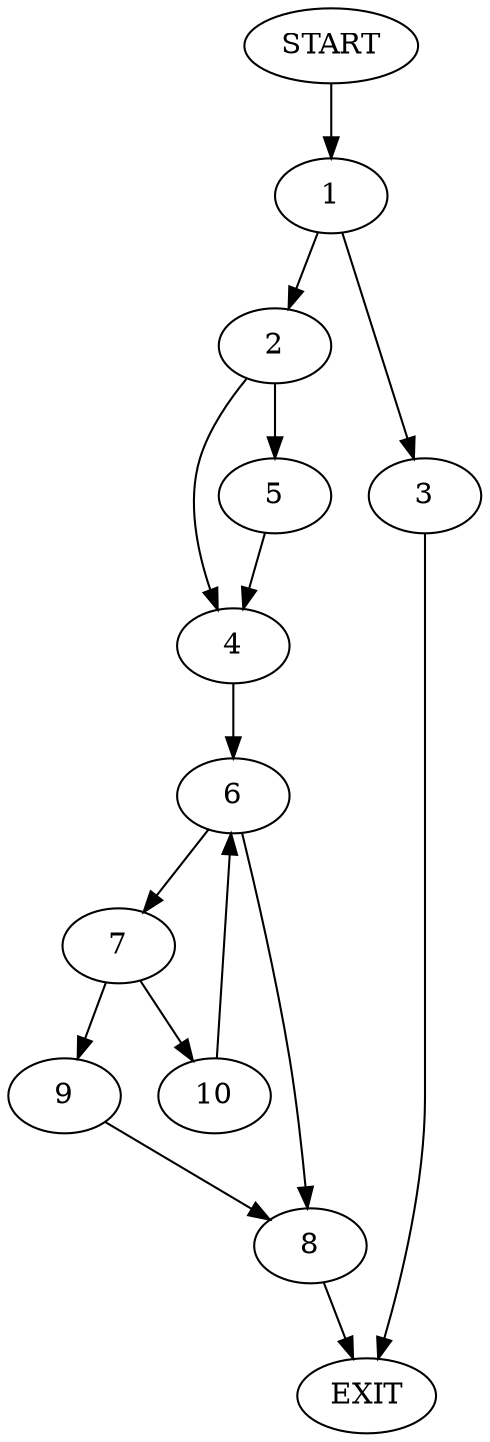 digraph {
0 [label="START"]
11 [label="EXIT"]
0 -> 1
1 -> 2
1 -> 3
2 -> 4
2 -> 5
3 -> 11
4 -> 6
5 -> 4
6 -> 7
6 -> 8
7 -> 9
7 -> 10
8 -> 11
9 -> 8
10 -> 6
}
